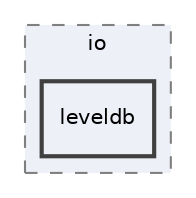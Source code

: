 digraph "leveldb"
{
 // INTERACTIVE_SVG=YES
 // LATEX_PDF_SIZE
  edge [fontname="Helvetica",fontsize="10",labelfontname="Helvetica",labelfontsize="10"];
  node [fontname="Helvetica",fontsize="10",shape=record];
  compound=true
  subgraph clusterdir_b50e0aa826629a2902939fc99152e81f {
    graph [ bgcolor="#edf0f7", pencolor="grey50", style="filled,dashed,", label="io", fontname="Helvetica", fontsize="10", URL="dir_b50e0aa826629a2902939fc99152e81f.html"]
  dir_b23f7e30ffaf025e4ca5533db5fc4780 [shape=box, label="leveldb", style="filled,bold,", fillcolor="#edf0f7", color="grey25", URL="dir_b23f7e30ffaf025e4ca5533db5fc4780.html"];
  }
}
